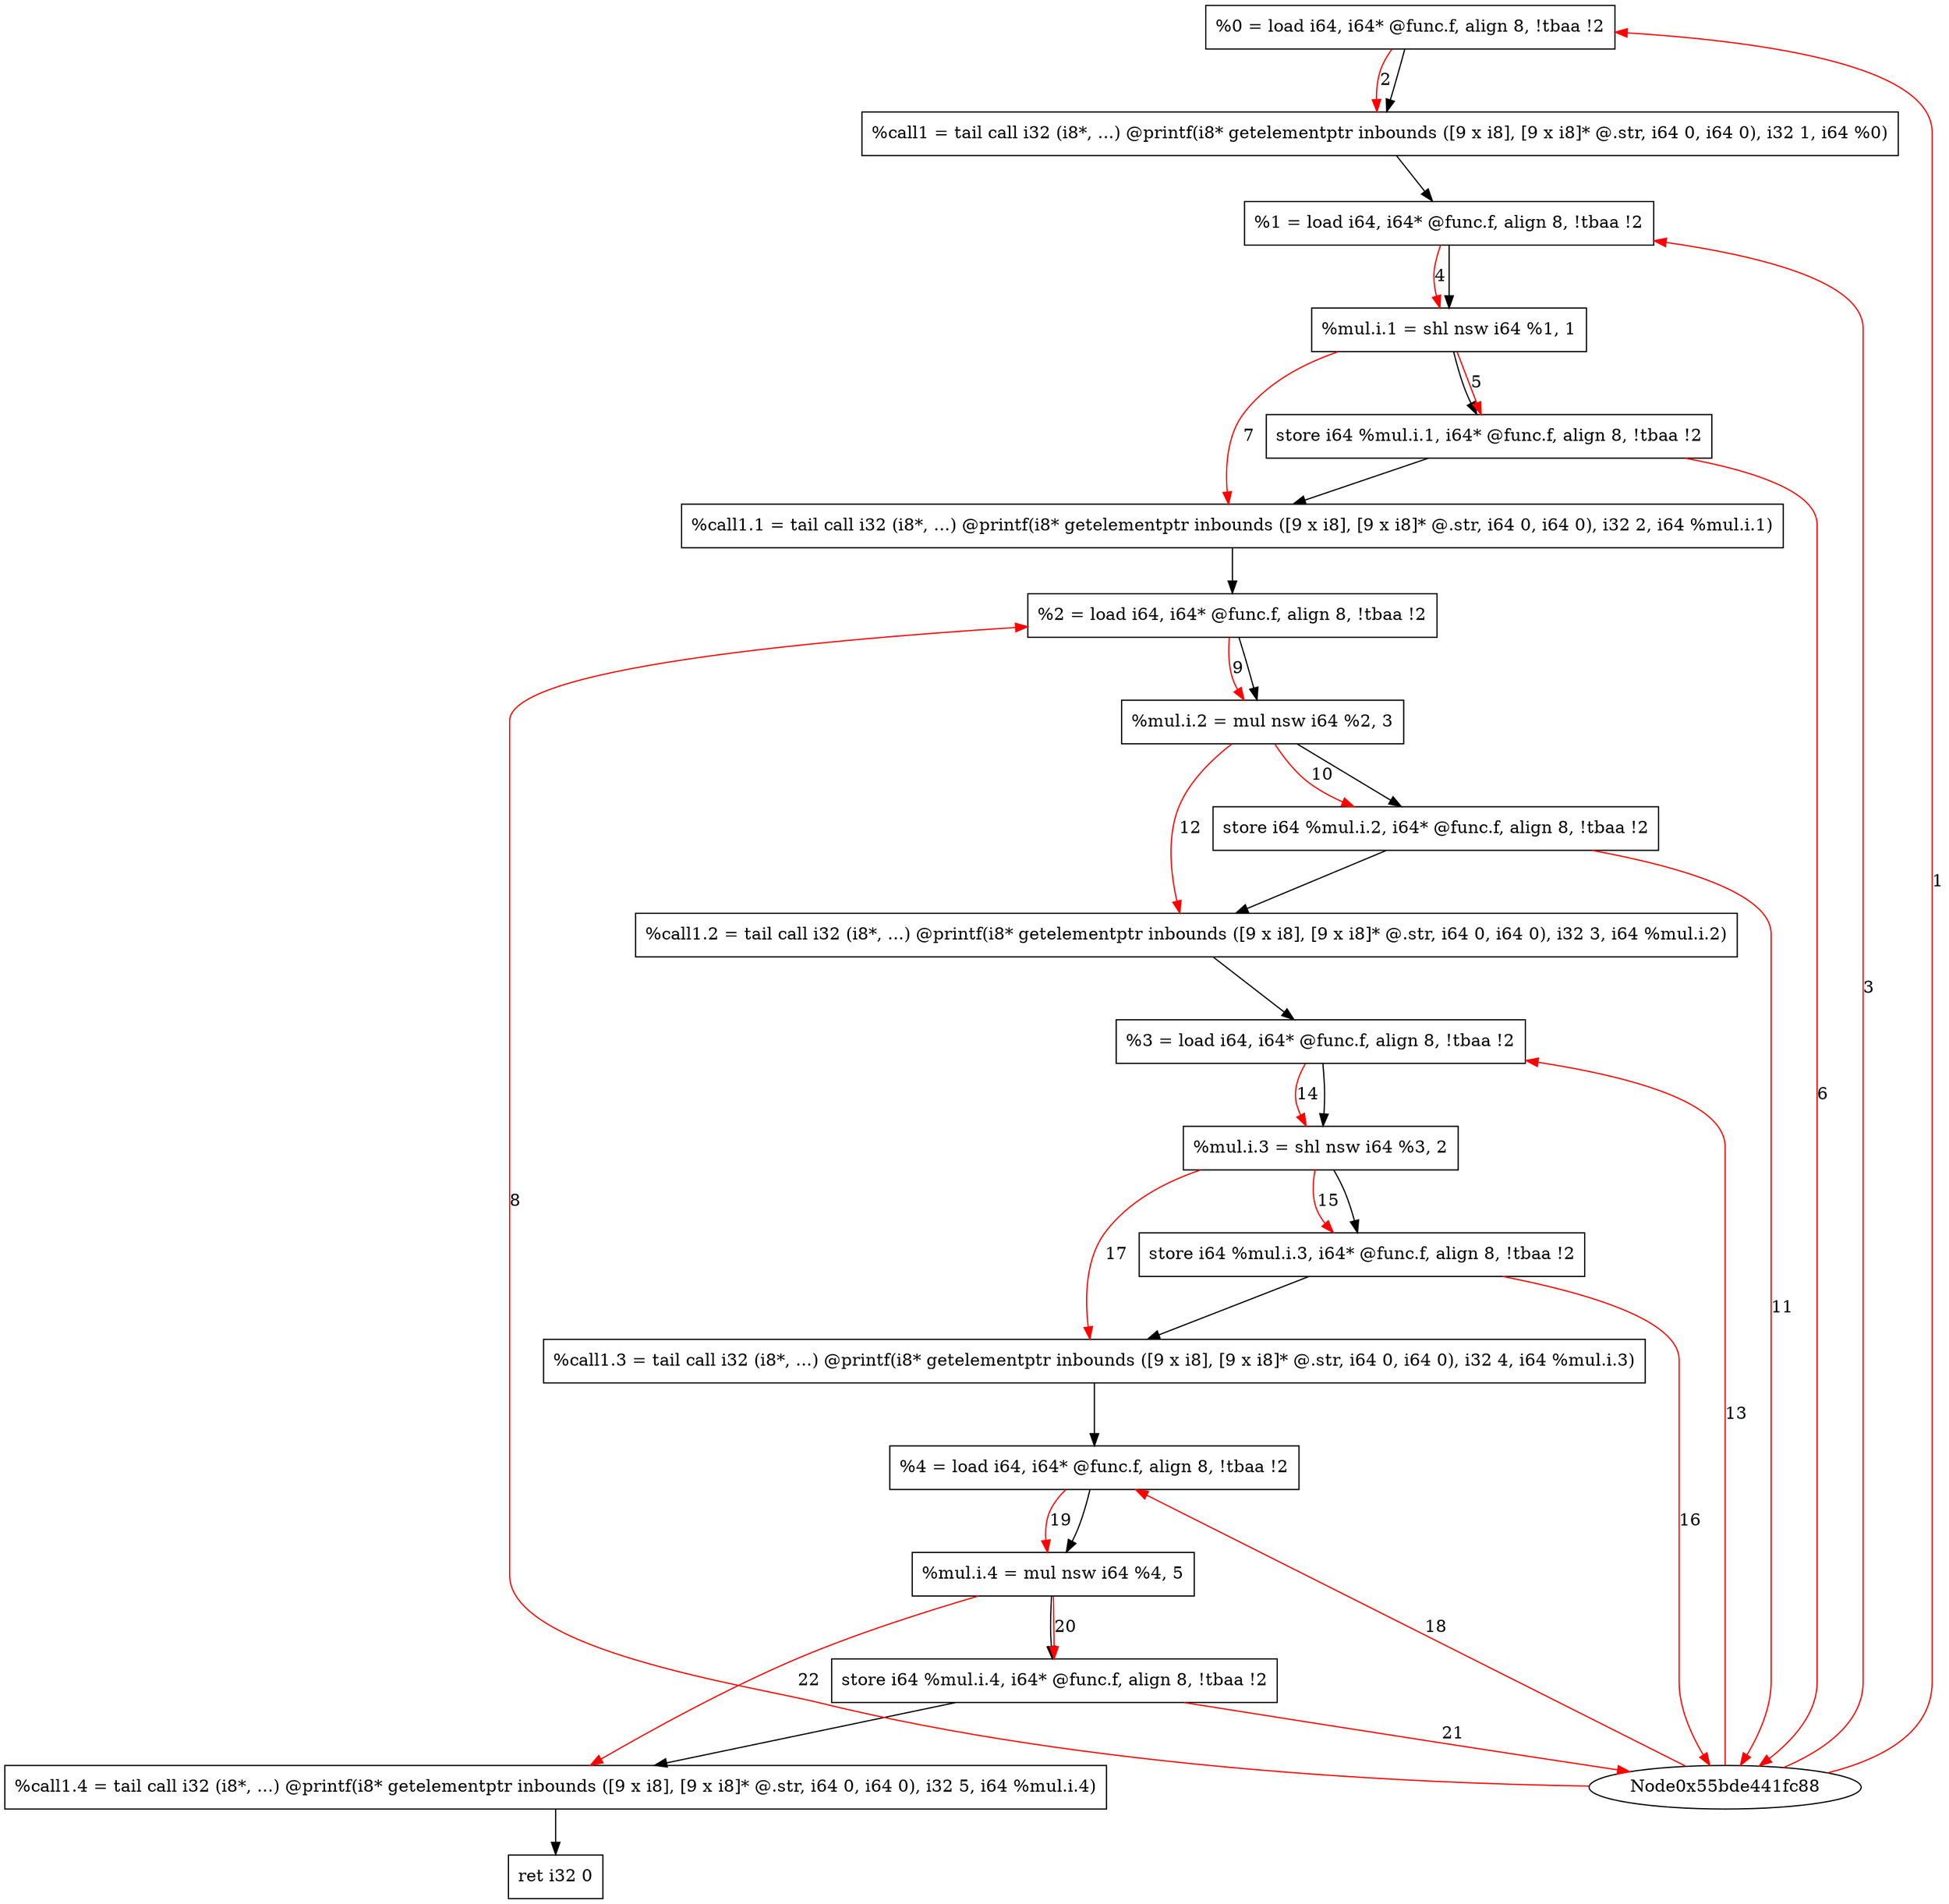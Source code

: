 digraph "CDFG for'main' function" {
	Node0x55bde4423598[shape=record, label="  %0 = load i64, i64* @func.f, align 8, !tbaa !2"]
	Node0x55bde4423a00[shape=record, label="  %call1 = tail call i32 (i8*, ...) @printf(i8* getelementptr inbounds ([9 x i8], [9 x i8]* @.str, i64 0, i64 0), i32 1, i64 %0)"]
	Node0x55bde4423ad8[shape=record, label="  %1 = load i64, i64* @func.f, align 8, !tbaa !2"]
	Node0x55bde4423b70[shape=record, label="  %mul.i.1 = shl nsw i64 %1, 1"]
	Node0x55bde4423be0[shape=record, label="  store i64 %mul.i.1, i64* @func.f, align 8, !tbaa !2"]
	Node0x55bde4423ce0[shape=record, label="  %call1.1 = tail call i32 (i8*, ...) @printf(i8* getelementptr inbounds ([9 x i8], [9 x i8]* @.str, i64 0, i64 0), i32 2, i64 %mul.i.1)"]
	Node0x55bde4423d98[shape=record, label="  %2 = load i64, i64* @func.f, align 8, !tbaa !2"]
	Node0x55bde4423e70[shape=record, label="  %mul.i.2 = mul nsw i64 %2, 3"]
	Node0x55bde4423ee0[shape=record, label="  store i64 %mul.i.2, i64* @func.f, align 8, !tbaa !2"]
	Node0x55bde4423fe0[shape=record, label="  %call1.2 = tail call i32 (i8*, ...) @printf(i8* getelementptr inbounds ([9 x i8], [9 x i8]* @.str, i64 0, i64 0), i32 3, i64 %mul.i.2)"]
	Node0x55bde4424098[shape=record, label="  %3 = load i64, i64* @func.f, align 8, !tbaa !2"]
	Node0x55bde4424140[shape=record, label="  %mul.i.3 = shl nsw i64 %3, 2"]
	Node0x55bde44241d0[shape=record, label="  store i64 %mul.i.3, i64* @func.f, align 8, !tbaa !2"]
	Node0x55bde44242d0[shape=record, label="  %call1.3 = tail call i32 (i8*, ...) @printf(i8* getelementptr inbounds ([9 x i8], [9 x i8]* @.str, i64 0, i64 0), i32 4, i64 %mul.i.3)"]
	Node0x55bde4424388[shape=record, label="  %4 = load i64, i64* @func.f, align 8, !tbaa !2"]
	Node0x55bde4424450[shape=record, label="  %mul.i.4 = mul nsw i64 %4, 5"]
	Node0x55bde44244e0[shape=record, label="  store i64 %mul.i.4, i64* @func.f, align 8, !tbaa !2"]
	Node0x55bde44245e0[shape=record, label="  %call1.4 = tail call i32 (i8*, ...) @printf(i8* getelementptr inbounds ([9 x i8], [9 x i8]* @.str, i64 0, i64 0), i32 5, i64 %mul.i.4)"]
	Node0x55bde44246c8[shape=record, label="  ret i32 0"]
	Node0x55bde4423598 -> Node0x55bde4423a00
	Node0x55bde4423a00 -> Node0x55bde4423ad8
	Node0x55bde4423ad8 -> Node0x55bde4423b70
	Node0x55bde4423b70 -> Node0x55bde4423be0
	Node0x55bde4423be0 -> Node0x55bde4423ce0
	Node0x55bde4423ce0 -> Node0x55bde4423d98
	Node0x55bde4423d98 -> Node0x55bde4423e70
	Node0x55bde4423e70 -> Node0x55bde4423ee0
	Node0x55bde4423ee0 -> Node0x55bde4423fe0
	Node0x55bde4423fe0 -> Node0x55bde4424098
	Node0x55bde4424098 -> Node0x55bde4424140
	Node0x55bde4424140 -> Node0x55bde44241d0
	Node0x55bde44241d0 -> Node0x55bde44242d0
	Node0x55bde44242d0 -> Node0x55bde4424388
	Node0x55bde4424388 -> Node0x55bde4424450
	Node0x55bde4424450 -> Node0x55bde44244e0
	Node0x55bde44244e0 -> Node0x55bde44245e0
	Node0x55bde44245e0 -> Node0x55bde44246c8
edge [color=red]
	Node0x55bde441fc88 -> Node0x55bde4423598[label="1"]
	Node0x55bde4423598 -> Node0x55bde4423a00[label="2"]
	Node0x55bde441fc88 -> Node0x55bde4423ad8[label="3"]
	Node0x55bde4423ad8 -> Node0x55bde4423b70[label="4"]
	Node0x55bde4423b70 -> Node0x55bde4423be0[label="5"]
	Node0x55bde4423be0 -> Node0x55bde441fc88[label="6"]
	Node0x55bde4423b70 -> Node0x55bde4423ce0[label="7"]
	Node0x55bde441fc88 -> Node0x55bde4423d98[label="8"]
	Node0x55bde4423d98 -> Node0x55bde4423e70[label="9"]
	Node0x55bde4423e70 -> Node0x55bde4423ee0[label="10"]
	Node0x55bde4423ee0 -> Node0x55bde441fc88[label="11"]
	Node0x55bde4423e70 -> Node0x55bde4423fe0[label="12"]
	Node0x55bde441fc88 -> Node0x55bde4424098[label="13"]
	Node0x55bde4424098 -> Node0x55bde4424140[label="14"]
	Node0x55bde4424140 -> Node0x55bde44241d0[label="15"]
	Node0x55bde44241d0 -> Node0x55bde441fc88[label="16"]
	Node0x55bde4424140 -> Node0x55bde44242d0[label="17"]
	Node0x55bde441fc88 -> Node0x55bde4424388[label="18"]
	Node0x55bde4424388 -> Node0x55bde4424450[label="19"]
	Node0x55bde4424450 -> Node0x55bde44244e0[label="20"]
	Node0x55bde44244e0 -> Node0x55bde441fc88[label="21"]
	Node0x55bde4424450 -> Node0x55bde44245e0[label="22"]
}
